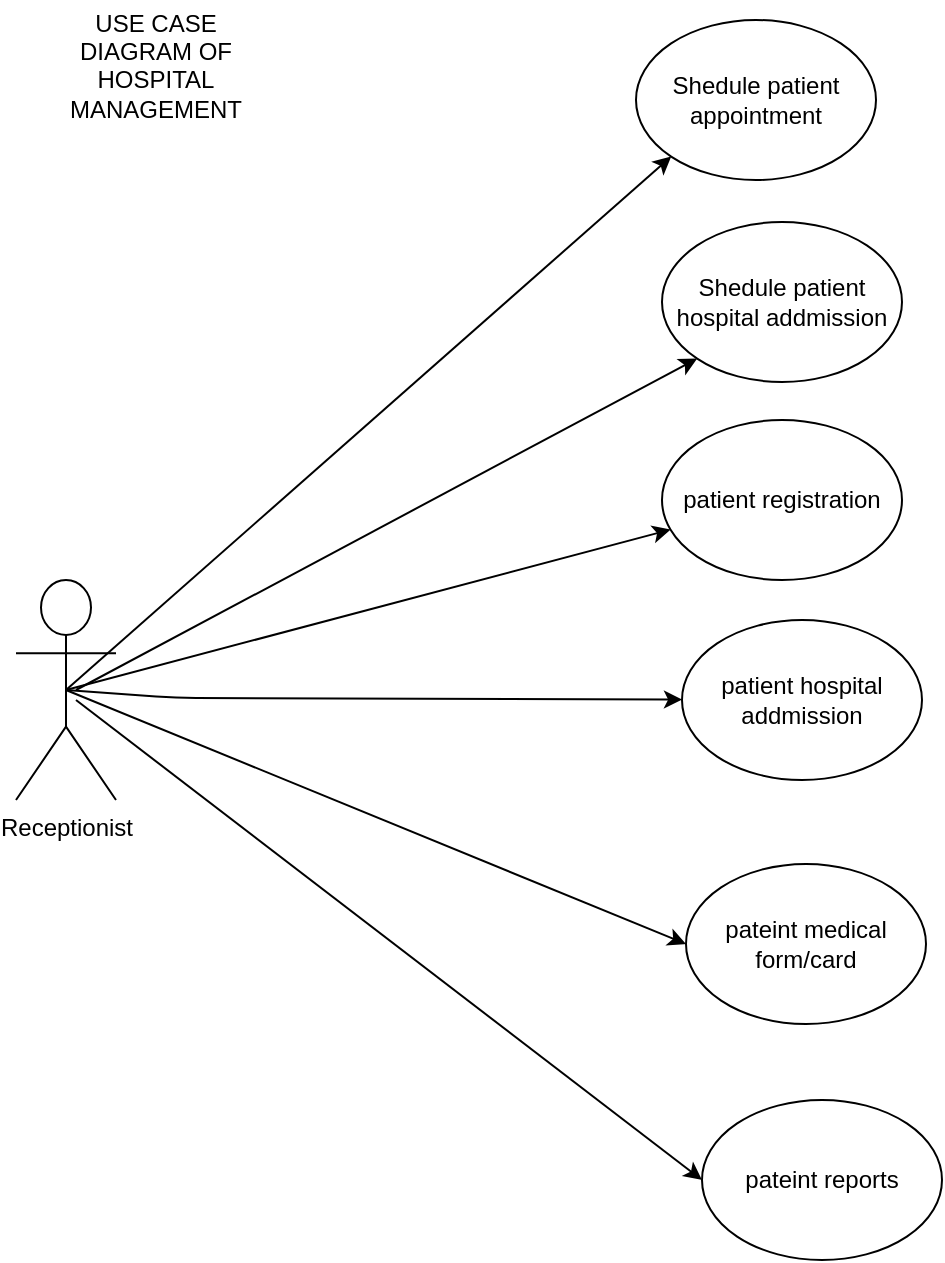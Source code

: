 <mxfile version="10.6.0" type="device"><diagram id="HqmtsZmHw52wqF2LtYz0" name="Page-1"><mxGraphModel dx="840" dy="484" grid="1" gridSize="10" guides="1" tooltips="1" connect="1" arrows="1" fold="1" page="1" pageScale="1" pageWidth="850" pageHeight="1100" math="0" shadow="0"><root><mxCell id="0"/><mxCell id="1" parent="0"/><mxCell id="DinjpHSIhnmgwgEp4ANJ-1" value="Receptionist" style="shape=umlActor;verticalLabelPosition=bottom;labelBackgroundColor=#ffffff;verticalAlign=top;html=1;outlineConnect=0;" vertex="1" parent="1"><mxGeometry x="30" y="320" width="50" height="110" as="geometry"/></mxCell><mxCell id="DinjpHSIhnmgwgEp4ANJ-2" value="Shedule patient appointment" style="ellipse;whiteSpace=wrap;html=1;" vertex="1" parent="1"><mxGeometry x="340" y="40" width="120" height="80" as="geometry"/></mxCell><mxCell id="DinjpHSIhnmgwgEp4ANJ-3" value="patient registration" style="ellipse;whiteSpace=wrap;html=1;" vertex="1" parent="1"><mxGeometry x="353" y="240" width="120" height="80" as="geometry"/></mxCell><mxCell id="DinjpHSIhnmgwgEp4ANJ-4" value="Text" style="text;html=1;resizable=0;points=[];autosize=1;align=left;verticalAlign=top;spacingTop=-4;" vertex="1" parent="1"><mxGeometry x="373" y="161" width="40" height="20" as="geometry"/></mxCell><mxCell id="DinjpHSIhnmgwgEp4ANJ-6" value="Shedule patient hospital addmission" style="ellipse;whiteSpace=wrap;html=1;" vertex="1" parent="1"><mxGeometry x="353" y="141" width="120" height="80" as="geometry"/></mxCell><mxCell id="DinjpHSIhnmgwgEp4ANJ-7" value="patient hospital addmission" style="ellipse;whiteSpace=wrap;html=1;" vertex="1" parent="1"><mxGeometry x="363" y="340" width="120" height="80" as="geometry"/></mxCell><mxCell id="DinjpHSIhnmgwgEp4ANJ-8" value="pateint medical form/card" style="ellipse;whiteSpace=wrap;html=1;" vertex="1" parent="1"><mxGeometry x="365" y="462" width="120" height="80" as="geometry"/></mxCell><mxCell id="DinjpHSIhnmgwgEp4ANJ-9" value="pateint reports" style="ellipse;whiteSpace=wrap;html=1;" vertex="1" parent="1"><mxGeometry x="373" y="580" width="120" height="80" as="geometry"/></mxCell><mxCell id="DinjpHSIhnmgwgEp4ANJ-12" value="" style="endArrow=classic;html=1;entryX=0;entryY=0.5;entryDx=0;entryDy=0;" edge="1" parent="1" target="DinjpHSIhnmgwgEp4ANJ-9"><mxGeometry width="50" height="50" relative="1" as="geometry"><mxPoint x="60" y="380" as="sourcePoint"/><mxPoint x="130" y="810" as="targetPoint"/></mxGeometry></mxCell><mxCell id="DinjpHSIhnmgwgEp4ANJ-13" value="" style="endArrow=classic;html=1;entryX=0;entryY=0.5;entryDx=0;entryDy=0;exitX=0.5;exitY=0.5;exitDx=0;exitDy=0;exitPerimeter=0;" edge="1" parent="1" source="DinjpHSIhnmgwgEp4ANJ-1" target="DinjpHSIhnmgwgEp4ANJ-8"><mxGeometry width="50" height="50" relative="1" as="geometry"><mxPoint x="60" y="380" as="sourcePoint"/><mxPoint x="383" y="630" as="targetPoint"/></mxGeometry></mxCell><mxCell id="DinjpHSIhnmgwgEp4ANJ-14" value="" style="endArrow=classic;html=1;exitX=0.5;exitY=0.5;exitDx=0;exitDy=0;exitPerimeter=0;" edge="1" parent="1" source="DinjpHSIhnmgwgEp4ANJ-1" target="DinjpHSIhnmgwgEp4ANJ-7"><mxGeometry width="50" height="50" relative="1" as="geometry"><mxPoint x="130" y="380" as="sourcePoint"/><mxPoint x="375" y="512" as="targetPoint"/><Array as="points"><mxPoint x="110" y="379"/></Array></mxGeometry></mxCell><mxCell id="DinjpHSIhnmgwgEp4ANJ-15" value="" style="endArrow=classic;html=1;exitX=0.5;exitY=0.5;exitDx=0;exitDy=0;exitPerimeter=0;" edge="1" parent="1" source="DinjpHSIhnmgwgEp4ANJ-1" target="DinjpHSIhnmgwgEp4ANJ-3"><mxGeometry width="50" height="50" relative="1" as="geometry"><mxPoint x="125" y="375" as="sourcePoint"/><mxPoint x="373.159" y="387.086" as="targetPoint"/></mxGeometry></mxCell><mxCell id="DinjpHSIhnmgwgEp4ANJ-16" value="" style="endArrow=classic;html=1;entryX=0;entryY=1;entryDx=0;entryDy=0;" edge="1" parent="1" target="DinjpHSIhnmgwgEp4ANJ-6"><mxGeometry width="50" height="50" relative="1" as="geometry"><mxPoint x="60" y="375" as="sourcePoint"/><mxPoint x="367.837" y="305.734" as="targetPoint"/></mxGeometry></mxCell><mxCell id="DinjpHSIhnmgwgEp4ANJ-17" value="" style="endArrow=classic;html=1;exitX=0.5;exitY=0.5;exitDx=0;exitDy=0;exitPerimeter=0;entryX=0;entryY=1;entryDx=0;entryDy=0;" edge="1" parent="1" source="DinjpHSIhnmgwgEp4ANJ-1" target="DinjpHSIhnmgwgEp4ANJ-2"><mxGeometry width="50" height="50" relative="1" as="geometry"><mxPoint x="135" y="385" as="sourcePoint"/><mxPoint x="381" y="219" as="targetPoint"/></mxGeometry></mxCell><mxCell id="DinjpHSIhnmgwgEp4ANJ-18" value="USE CASE DIAGRAM OF HOSPITAL MANAGEMENT&lt;br&gt;&lt;br&gt;" style="text;html=1;strokeColor=none;fillColor=none;align=center;verticalAlign=middle;whiteSpace=wrap;rounded=0;" vertex="1" parent="1"><mxGeometry x="60" y="30" width="80" height="80" as="geometry"/></mxCell></root></mxGraphModel></diagram></mxfile>